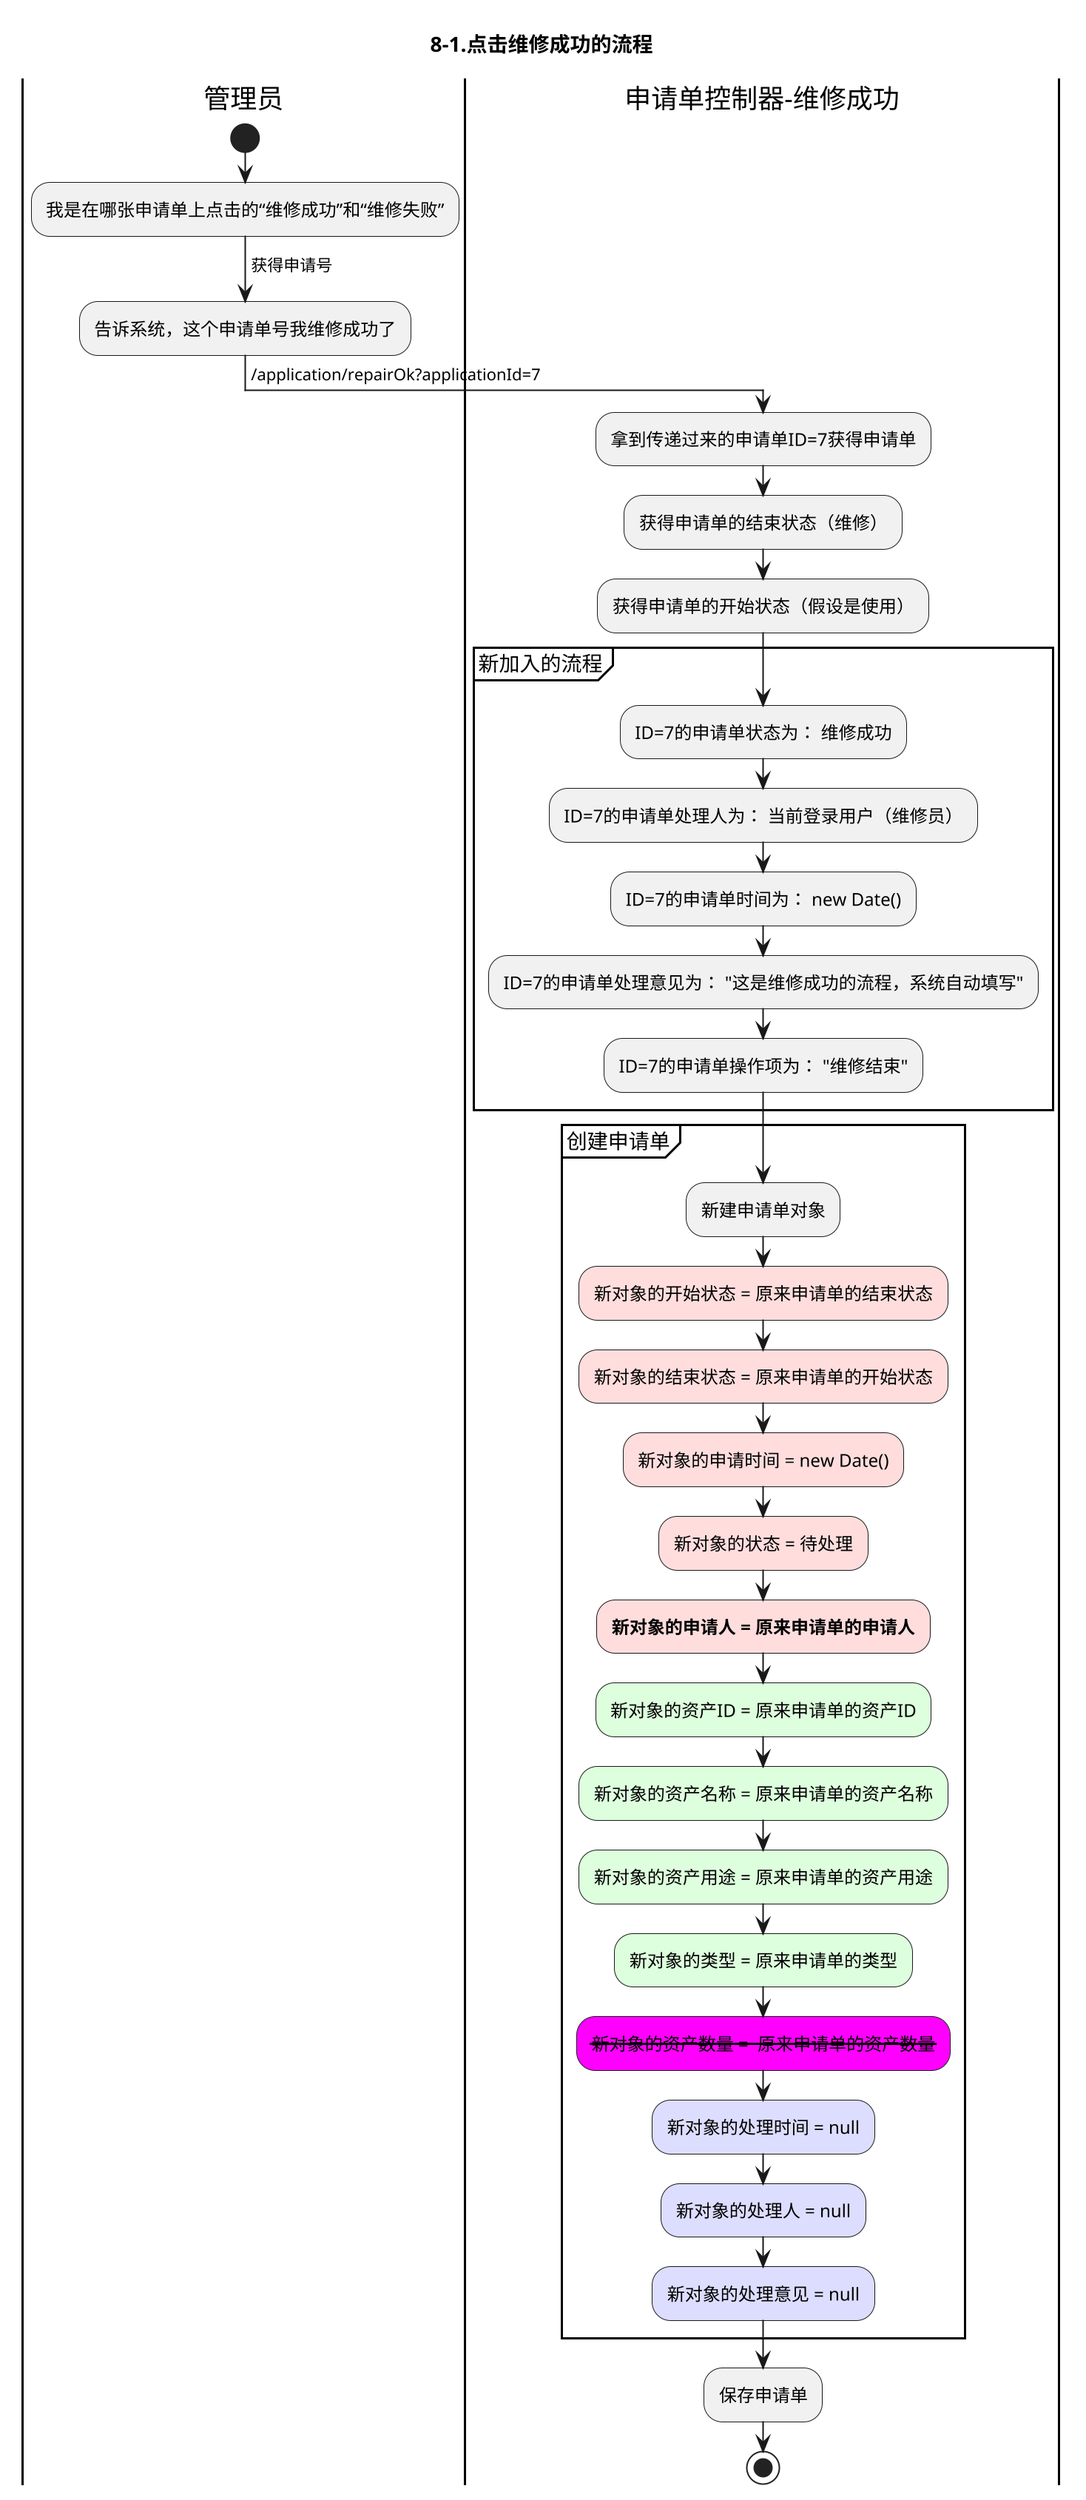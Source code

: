 @startuml
scale 2
title 8-1.点击维修成功的流程
|管理员|
start
:我是在哪张申请单上点击的“维修成功”和“维修失败”;
->获得申请号;
:告诉系统，这个申请单号我维修成功了;
->/application/repairOk?applicationId=7;
    |申请单控制器-维修成功|
    :拿到传递过来的申请单ID=7获得申请单;
    :获得申请单的结束状态（维修）;
    :获得申请单的开始状态（假设是使用）;
    partition 新加入的流程 {
        :ID=7的申请单状态为： 维修成功;
        :ID=7的申请单处理人为： 当前登录用户（维修员）;
        :ID=7的申请单时间为： new Date();
        :ID=7的申请单处理意见为： "这是维修成功的流程，系统自动填写";
        :ID=7的申请单操作项为： "维修结束";
    }
    partition 创建申请单 {
        :新建申请单对象;
        #fdd:新对象的开始状态 = 原来申请单的结束状态;
        #fdd:新对象的结束状态 = 原来申请单的开始状态;
        #fdd:新对象的申请时间 = new Date();
        #fdd:新对象的状态 = 待处理;
        #fdd:<b>新对象的申请人 = 原来申请单的申请人</b>;

        #dfd:新对象的资产ID = 原来申请单的资产ID;
        #dfd:新对象的资产名称 = 原来申请单的资产名称;
        #dfd:新对象的资产用途 = 原来申请单的资产用途;
        #dfd:新对象的类型 = 原来申请单的类型;
        #f0f:<s>新对象的资产数量 =  原来申请单的资产数量</s>;

        #ddf:新对象的处理时间 = null;
        #ddf:新对象的处理人 = null;
        #ddf:新对象的处理意见 = null;
    }
    :保存申请单;

stop
@enduml